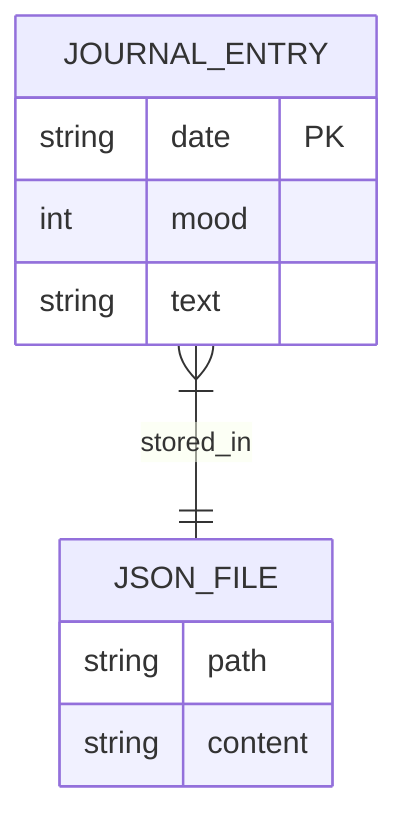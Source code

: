 erDiagram
    JOURNAL_ENTRY {
        string date PK
        int mood
        string text
    }
    
    JSON_FILE {
        string path
        string content
    }
    
    JOURNAL_ENTRY }|--|| JSON_FILE : stored_in